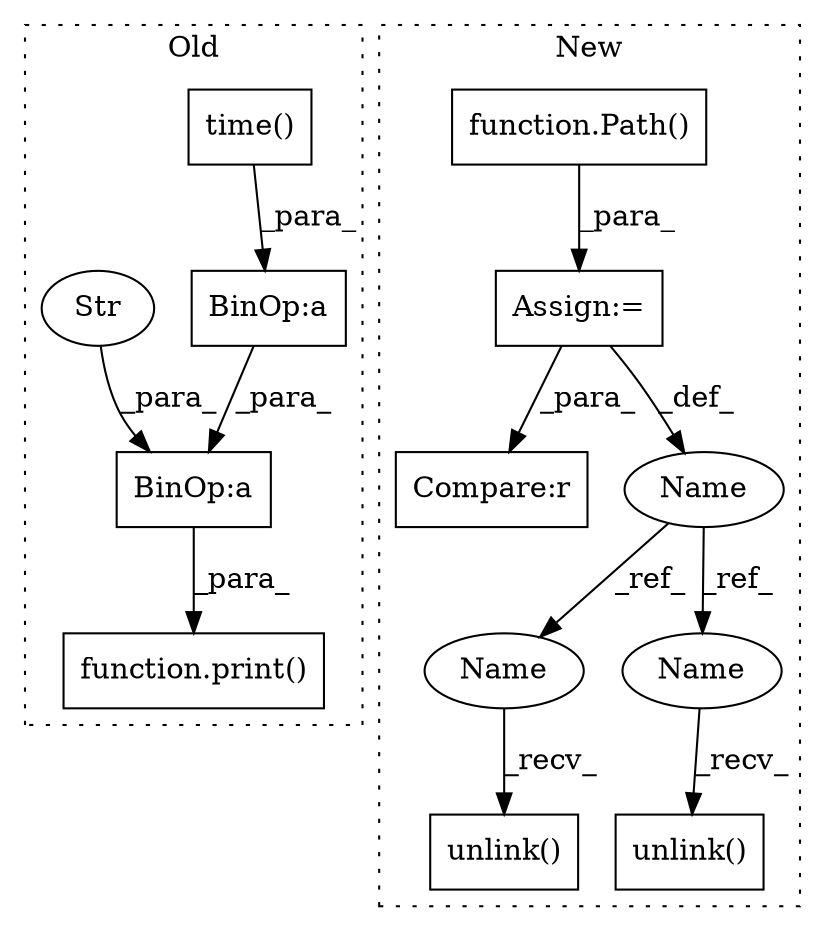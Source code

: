 digraph G {
subgraph cluster0 {
1 [label="time()" a="75" s="3581" l="11" shape="box"];
3 [label="BinOp:a" a="82" s="3592" l="3" shape="box"];
4 [label="BinOp:a" a="82" s="3577" l="3" shape="box"];
5 [label="Str" a="66" s="3563" l="14" shape="ellipse"];
7 [label="function.print()" a="75" s="3557,3597" l="6,1" shape="box"];
label = "Old";
style="dotted";
}
subgraph cluster1 {
2 [label="function.Path()" a="75" s="2282,2291" l="5,1" shape="box"];
6 [label="Compare:r" a="40" s="3327" l="21" shape="box"];
8 [label="unlink()" a="75" s="3162" l="28" shape="box"];
9 [label="Name" a="87" s="2275" l="4" shape="ellipse"];
10 [label="unlink()" a="75" s="2442" l="28" shape="box"];
11 [label="Assign:=" a="68" s="2279" l="3" shape="box"];
12 [label="Name" a="87" s="2442" l="4" shape="ellipse"];
13 [label="Name" a="87" s="3162" l="4" shape="ellipse"];
label = "New";
style="dotted";
}
1 -> 3 [label="_para_"];
2 -> 11 [label="_para_"];
3 -> 4 [label="_para_"];
4 -> 7 [label="_para_"];
5 -> 4 [label="_para_"];
9 -> 13 [label="_ref_"];
9 -> 12 [label="_ref_"];
11 -> 6 [label="_para_"];
11 -> 9 [label="_def_"];
12 -> 10 [label="_recv_"];
13 -> 8 [label="_recv_"];
}